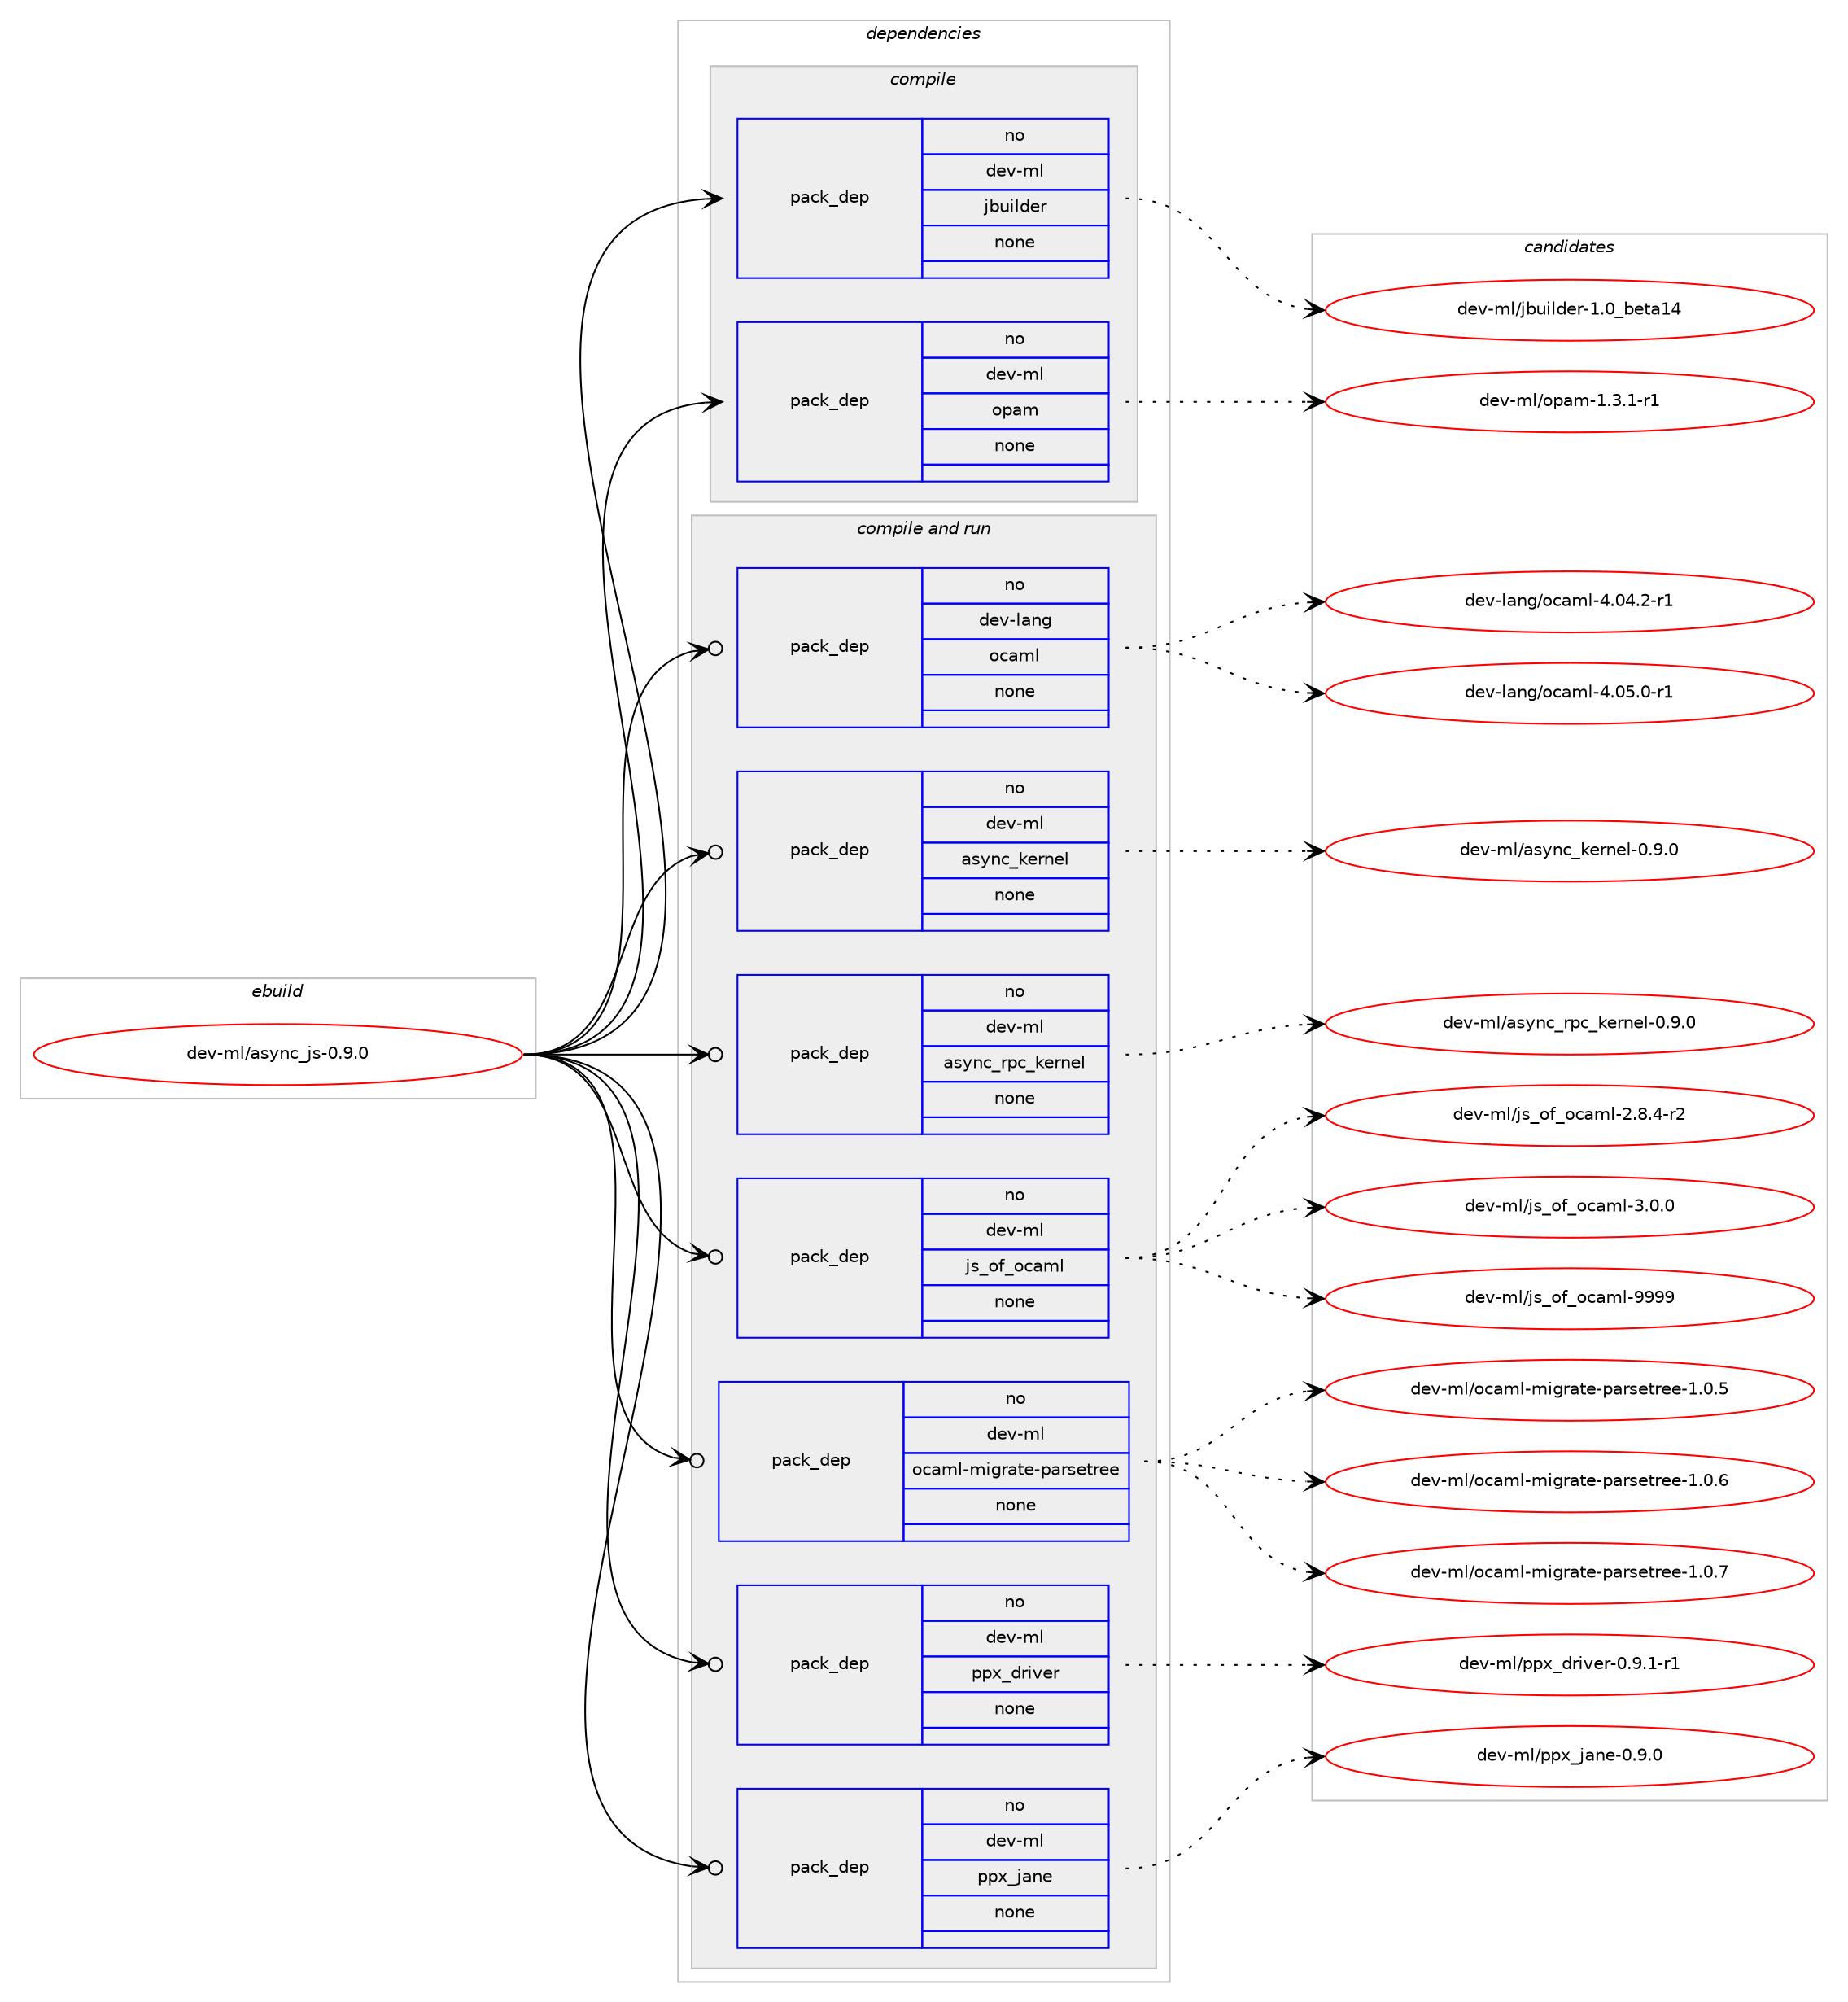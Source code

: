 digraph prolog {

# *************
# Graph options
# *************

newrank=true;
concentrate=true;
compound=true;
graph [rankdir=LR,fontname=Helvetica,fontsize=10,ranksep=1.5];#, ranksep=2.5, nodesep=0.2];
edge  [arrowhead=vee];
node  [fontname=Helvetica,fontsize=10];

# **********
# The ebuild
# **********

subgraph cluster_leftcol {
color=gray;
rank=same;
label=<<i>ebuild</i>>;
id [label="dev-ml/async_js-0.9.0", color=red, width=4, href="../dev-ml/async_js-0.9.0.svg"];
}

# ****************
# The dependencies
# ****************

subgraph cluster_midcol {
color=gray;
label=<<i>dependencies</i>>;
subgraph cluster_compile {
fillcolor="#eeeeee";
style=filled;
label=<<i>compile</i>>;
subgraph pack983503 {
dependency1373954 [label=<<TABLE BORDER="0" CELLBORDER="1" CELLSPACING="0" CELLPADDING="4" WIDTH="220"><TR><TD ROWSPAN="6" CELLPADDING="30">pack_dep</TD></TR><TR><TD WIDTH="110">no</TD></TR><TR><TD>dev-ml</TD></TR><TR><TD>jbuilder</TD></TR><TR><TD>none</TD></TR><TR><TD></TD></TR></TABLE>>, shape=none, color=blue];
}
id:e -> dependency1373954:w [weight=20,style="solid",arrowhead="vee"];
subgraph pack983504 {
dependency1373955 [label=<<TABLE BORDER="0" CELLBORDER="1" CELLSPACING="0" CELLPADDING="4" WIDTH="220"><TR><TD ROWSPAN="6" CELLPADDING="30">pack_dep</TD></TR><TR><TD WIDTH="110">no</TD></TR><TR><TD>dev-ml</TD></TR><TR><TD>opam</TD></TR><TR><TD>none</TD></TR><TR><TD></TD></TR></TABLE>>, shape=none, color=blue];
}
id:e -> dependency1373955:w [weight=20,style="solid",arrowhead="vee"];
}
subgraph cluster_compileandrun {
fillcolor="#eeeeee";
style=filled;
label=<<i>compile and run</i>>;
subgraph pack983505 {
dependency1373956 [label=<<TABLE BORDER="0" CELLBORDER="1" CELLSPACING="0" CELLPADDING="4" WIDTH="220"><TR><TD ROWSPAN="6" CELLPADDING="30">pack_dep</TD></TR><TR><TD WIDTH="110">no</TD></TR><TR><TD>dev-lang</TD></TR><TR><TD>ocaml</TD></TR><TR><TD>none</TD></TR><TR><TD></TD></TR></TABLE>>, shape=none, color=blue];
}
id:e -> dependency1373956:w [weight=20,style="solid",arrowhead="odotvee"];
subgraph pack983506 {
dependency1373957 [label=<<TABLE BORDER="0" CELLBORDER="1" CELLSPACING="0" CELLPADDING="4" WIDTH="220"><TR><TD ROWSPAN="6" CELLPADDING="30">pack_dep</TD></TR><TR><TD WIDTH="110">no</TD></TR><TR><TD>dev-ml</TD></TR><TR><TD>async_kernel</TD></TR><TR><TD>none</TD></TR><TR><TD></TD></TR></TABLE>>, shape=none, color=blue];
}
id:e -> dependency1373957:w [weight=20,style="solid",arrowhead="odotvee"];
subgraph pack983507 {
dependency1373958 [label=<<TABLE BORDER="0" CELLBORDER="1" CELLSPACING="0" CELLPADDING="4" WIDTH="220"><TR><TD ROWSPAN="6" CELLPADDING="30">pack_dep</TD></TR><TR><TD WIDTH="110">no</TD></TR><TR><TD>dev-ml</TD></TR><TR><TD>async_rpc_kernel</TD></TR><TR><TD>none</TD></TR><TR><TD></TD></TR></TABLE>>, shape=none, color=blue];
}
id:e -> dependency1373958:w [weight=20,style="solid",arrowhead="odotvee"];
subgraph pack983508 {
dependency1373959 [label=<<TABLE BORDER="0" CELLBORDER="1" CELLSPACING="0" CELLPADDING="4" WIDTH="220"><TR><TD ROWSPAN="6" CELLPADDING="30">pack_dep</TD></TR><TR><TD WIDTH="110">no</TD></TR><TR><TD>dev-ml</TD></TR><TR><TD>js_of_ocaml</TD></TR><TR><TD>none</TD></TR><TR><TD></TD></TR></TABLE>>, shape=none, color=blue];
}
id:e -> dependency1373959:w [weight=20,style="solid",arrowhead="odotvee"];
subgraph pack983509 {
dependency1373960 [label=<<TABLE BORDER="0" CELLBORDER="1" CELLSPACING="0" CELLPADDING="4" WIDTH="220"><TR><TD ROWSPAN="6" CELLPADDING="30">pack_dep</TD></TR><TR><TD WIDTH="110">no</TD></TR><TR><TD>dev-ml</TD></TR><TR><TD>ocaml-migrate-parsetree</TD></TR><TR><TD>none</TD></TR><TR><TD></TD></TR></TABLE>>, shape=none, color=blue];
}
id:e -> dependency1373960:w [weight=20,style="solid",arrowhead="odotvee"];
subgraph pack983510 {
dependency1373961 [label=<<TABLE BORDER="0" CELLBORDER="1" CELLSPACING="0" CELLPADDING="4" WIDTH="220"><TR><TD ROWSPAN="6" CELLPADDING="30">pack_dep</TD></TR><TR><TD WIDTH="110">no</TD></TR><TR><TD>dev-ml</TD></TR><TR><TD>ppx_driver</TD></TR><TR><TD>none</TD></TR><TR><TD></TD></TR></TABLE>>, shape=none, color=blue];
}
id:e -> dependency1373961:w [weight=20,style="solid",arrowhead="odotvee"];
subgraph pack983511 {
dependency1373962 [label=<<TABLE BORDER="0" CELLBORDER="1" CELLSPACING="0" CELLPADDING="4" WIDTH="220"><TR><TD ROWSPAN="6" CELLPADDING="30">pack_dep</TD></TR><TR><TD WIDTH="110">no</TD></TR><TR><TD>dev-ml</TD></TR><TR><TD>ppx_jane</TD></TR><TR><TD>none</TD></TR><TR><TD></TD></TR></TABLE>>, shape=none, color=blue];
}
id:e -> dependency1373962:w [weight=20,style="solid",arrowhead="odotvee"];
}
subgraph cluster_run {
fillcolor="#eeeeee";
style=filled;
label=<<i>run</i>>;
}
}

# **************
# The candidates
# **************

subgraph cluster_choices {
rank=same;
color=gray;
label=<<i>candidates</i>>;

subgraph choice983503 {
color=black;
nodesep=1;
choice100101118451091084710698117105108100101114454946489598101116974952 [label="dev-ml/jbuilder-1.0_beta14", color=red, width=4,href="../dev-ml/jbuilder-1.0_beta14.svg"];
dependency1373954:e -> choice100101118451091084710698117105108100101114454946489598101116974952:w [style=dotted,weight="100"];
}
subgraph choice983504 {
color=black;
nodesep=1;
choice1001011184510910847111112971094549465146494511449 [label="dev-ml/opam-1.3.1-r1", color=red, width=4,href="../dev-ml/opam-1.3.1-r1.svg"];
dependency1373955:e -> choice1001011184510910847111112971094549465146494511449:w [style=dotted,weight="100"];
}
subgraph choice983505 {
color=black;
nodesep=1;
choice1001011184510897110103471119997109108455246485246504511449 [label="dev-lang/ocaml-4.04.2-r1", color=red, width=4,href="../dev-lang/ocaml-4.04.2-r1.svg"];
choice1001011184510897110103471119997109108455246485346484511449 [label="dev-lang/ocaml-4.05.0-r1", color=red, width=4,href="../dev-lang/ocaml-4.05.0-r1.svg"];
dependency1373956:e -> choice1001011184510897110103471119997109108455246485246504511449:w [style=dotted,weight="100"];
dependency1373956:e -> choice1001011184510897110103471119997109108455246485346484511449:w [style=dotted,weight="100"];
}
subgraph choice983506 {
color=black;
nodesep=1;
choice1001011184510910847971151211109995107101114110101108454846574648 [label="dev-ml/async_kernel-0.9.0", color=red, width=4,href="../dev-ml/async_kernel-0.9.0.svg"];
dependency1373957:e -> choice1001011184510910847971151211109995107101114110101108454846574648:w [style=dotted,weight="100"];
}
subgraph choice983507 {
color=black;
nodesep=1;
choice10010111845109108479711512111099951141129995107101114110101108454846574648 [label="dev-ml/async_rpc_kernel-0.9.0", color=red, width=4,href="../dev-ml/async_rpc_kernel-0.9.0.svg"];
dependency1373958:e -> choice10010111845109108479711512111099951141129995107101114110101108454846574648:w [style=dotted,weight="100"];
}
subgraph choice983508 {
color=black;
nodesep=1;
choice1001011184510910847106115951111029511199971091084550465646524511450 [label="dev-ml/js_of_ocaml-2.8.4-r2", color=red, width=4,href="../dev-ml/js_of_ocaml-2.8.4-r2.svg"];
choice100101118451091084710611595111102951119997109108455146484648 [label="dev-ml/js_of_ocaml-3.0.0", color=red, width=4,href="../dev-ml/js_of_ocaml-3.0.0.svg"];
choice1001011184510910847106115951111029511199971091084557575757 [label="dev-ml/js_of_ocaml-9999", color=red, width=4,href="../dev-ml/js_of_ocaml-9999.svg"];
dependency1373959:e -> choice1001011184510910847106115951111029511199971091084550465646524511450:w [style=dotted,weight="100"];
dependency1373959:e -> choice100101118451091084710611595111102951119997109108455146484648:w [style=dotted,weight="100"];
dependency1373959:e -> choice1001011184510910847106115951111029511199971091084557575757:w [style=dotted,weight="100"];
}
subgraph choice983509 {
color=black;
nodesep=1;
choice1001011184510910847111999710910845109105103114971161014511297114115101116114101101454946484653 [label="dev-ml/ocaml-migrate-parsetree-1.0.5", color=red, width=4,href="../dev-ml/ocaml-migrate-parsetree-1.0.5.svg"];
choice1001011184510910847111999710910845109105103114971161014511297114115101116114101101454946484654 [label="dev-ml/ocaml-migrate-parsetree-1.0.6", color=red, width=4,href="../dev-ml/ocaml-migrate-parsetree-1.0.6.svg"];
choice1001011184510910847111999710910845109105103114971161014511297114115101116114101101454946484655 [label="dev-ml/ocaml-migrate-parsetree-1.0.7", color=red, width=4,href="../dev-ml/ocaml-migrate-parsetree-1.0.7.svg"];
dependency1373960:e -> choice1001011184510910847111999710910845109105103114971161014511297114115101116114101101454946484653:w [style=dotted,weight="100"];
dependency1373960:e -> choice1001011184510910847111999710910845109105103114971161014511297114115101116114101101454946484654:w [style=dotted,weight="100"];
dependency1373960:e -> choice1001011184510910847111999710910845109105103114971161014511297114115101116114101101454946484655:w [style=dotted,weight="100"];
}
subgraph choice983510 {
color=black;
nodesep=1;
choice1001011184510910847112112120951001141051181011144548465746494511449 [label="dev-ml/ppx_driver-0.9.1-r1", color=red, width=4,href="../dev-ml/ppx_driver-0.9.1-r1.svg"];
dependency1373961:e -> choice1001011184510910847112112120951001141051181011144548465746494511449:w [style=dotted,weight="100"];
}
subgraph choice983511 {
color=black;
nodesep=1;
choice10010111845109108471121121209510697110101454846574648 [label="dev-ml/ppx_jane-0.9.0", color=red, width=4,href="../dev-ml/ppx_jane-0.9.0.svg"];
dependency1373962:e -> choice10010111845109108471121121209510697110101454846574648:w [style=dotted,weight="100"];
}
}

}
